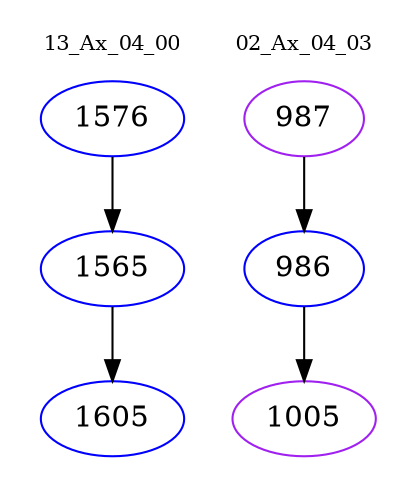 digraph{
subgraph cluster_0 {
color = white
label = "13_Ax_04_00";
fontsize=10;
T0_1576 [label="1576", color="blue"]
T0_1576 -> T0_1565 [color="black"]
T0_1565 [label="1565", color="blue"]
T0_1565 -> T0_1605 [color="black"]
T0_1605 [label="1605", color="blue"]
}
subgraph cluster_1 {
color = white
label = "02_Ax_04_03";
fontsize=10;
T1_987 [label="987", color="purple"]
T1_987 -> T1_986 [color="black"]
T1_986 [label="986", color="blue"]
T1_986 -> T1_1005 [color="black"]
T1_1005 [label="1005", color="purple"]
}
}
